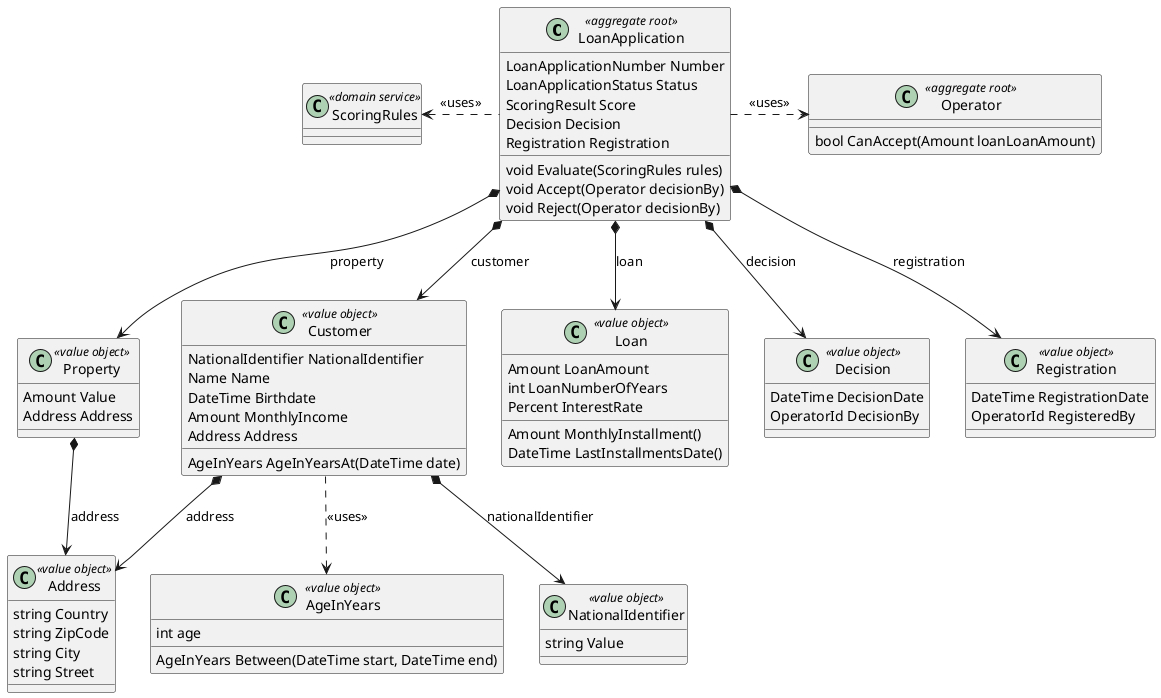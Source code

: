 @startuml

class LoanApplication <<aggregate root>> {
    LoanApplicationNumber Number
    LoanApplicationStatus Status
    ScoringResult Score
    Decision Decision
    Registration Registration
    
    void Evaluate(ScoringRules rules)
    void Accept(Operator decisionBy)
    void Reject(Operator decisionBy)
}

class Customer <<value object>> {
    NationalIdentifier NationalIdentifier
    Name Name
    DateTime Birthdate
    Amount MonthlyIncome
    Address Address
    AgeInYears AgeInYearsAt(DateTime date)
}
class Loan <<value object>> {
    Amount LoanAmount
    int LoanNumberOfYears
    Percent InterestRate

    Amount MonthlyInstallment()
    DateTime LastInstallmentsDate()
}

class Property <<value object>> {
    Amount Value
    Address Address
}
class Decision <<value object>>{
    DateTime DecisionDate
    OperatorId DecisionBy
}
class Registration <<value object>>{
    DateTime RegistrationDate
    OperatorId RegisteredBy
}
class Operator <<aggregate root>> {
    bool CanAccept(Amount loanLoanAmount)
}

class ScoringRules <<domain service>>{
}
class NationalIdentifier <<value object>>{
    string Value 
}
class Address <<value object>> {
    string Country 
    string ZipCode 
    string City 
    string Street
}
class AgeInYears <<value object>>{
    int age
    AgeInYears Between(DateTime start, DateTime end)
}

LoanApplication *--> Customer : customer
LoanApplication *--> Loan : loan
LoanApplication *--> Property : property
LoanApplication *--> Decision : decision
LoanApplication *--> Registration : registration
LoanApplication .left.>  ScoringRules : <<uses>>
LoanApplication .right.>  Operator : <<uses>>

Customer        *--> NationalIdentifier : nationalIdentifier
Customer        *--> Address :address
Customer        ..> AgeInYears : <<uses>>
Property        *--> Address :address

@enduml